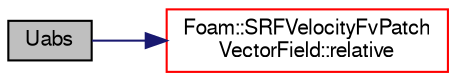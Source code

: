 digraph "Uabs"
{
  bgcolor="transparent";
  edge [fontname="FreeSans",fontsize="10",labelfontname="FreeSans",labelfontsize="10"];
  node [fontname="FreeSans",fontsize="10",shape=record];
  rankdir="LR";
  Node392 [label="Uabs",height=0.2,width=0.4,color="black", fillcolor="grey75", style="filled", fontcolor="black"];
  Node392 -> Node393 [color="midnightblue",fontsize="10",style="solid",fontname="FreeSans"];
  Node393 [label="Foam::SRFVelocityFvPatch\lVectorField::relative",height=0.2,width=0.4,color="red",URL="$a21954.html#a3ca178cbb82f7e1d6716e5b19df71e37",tooltip="Return const access to the relative flag. "];
}
